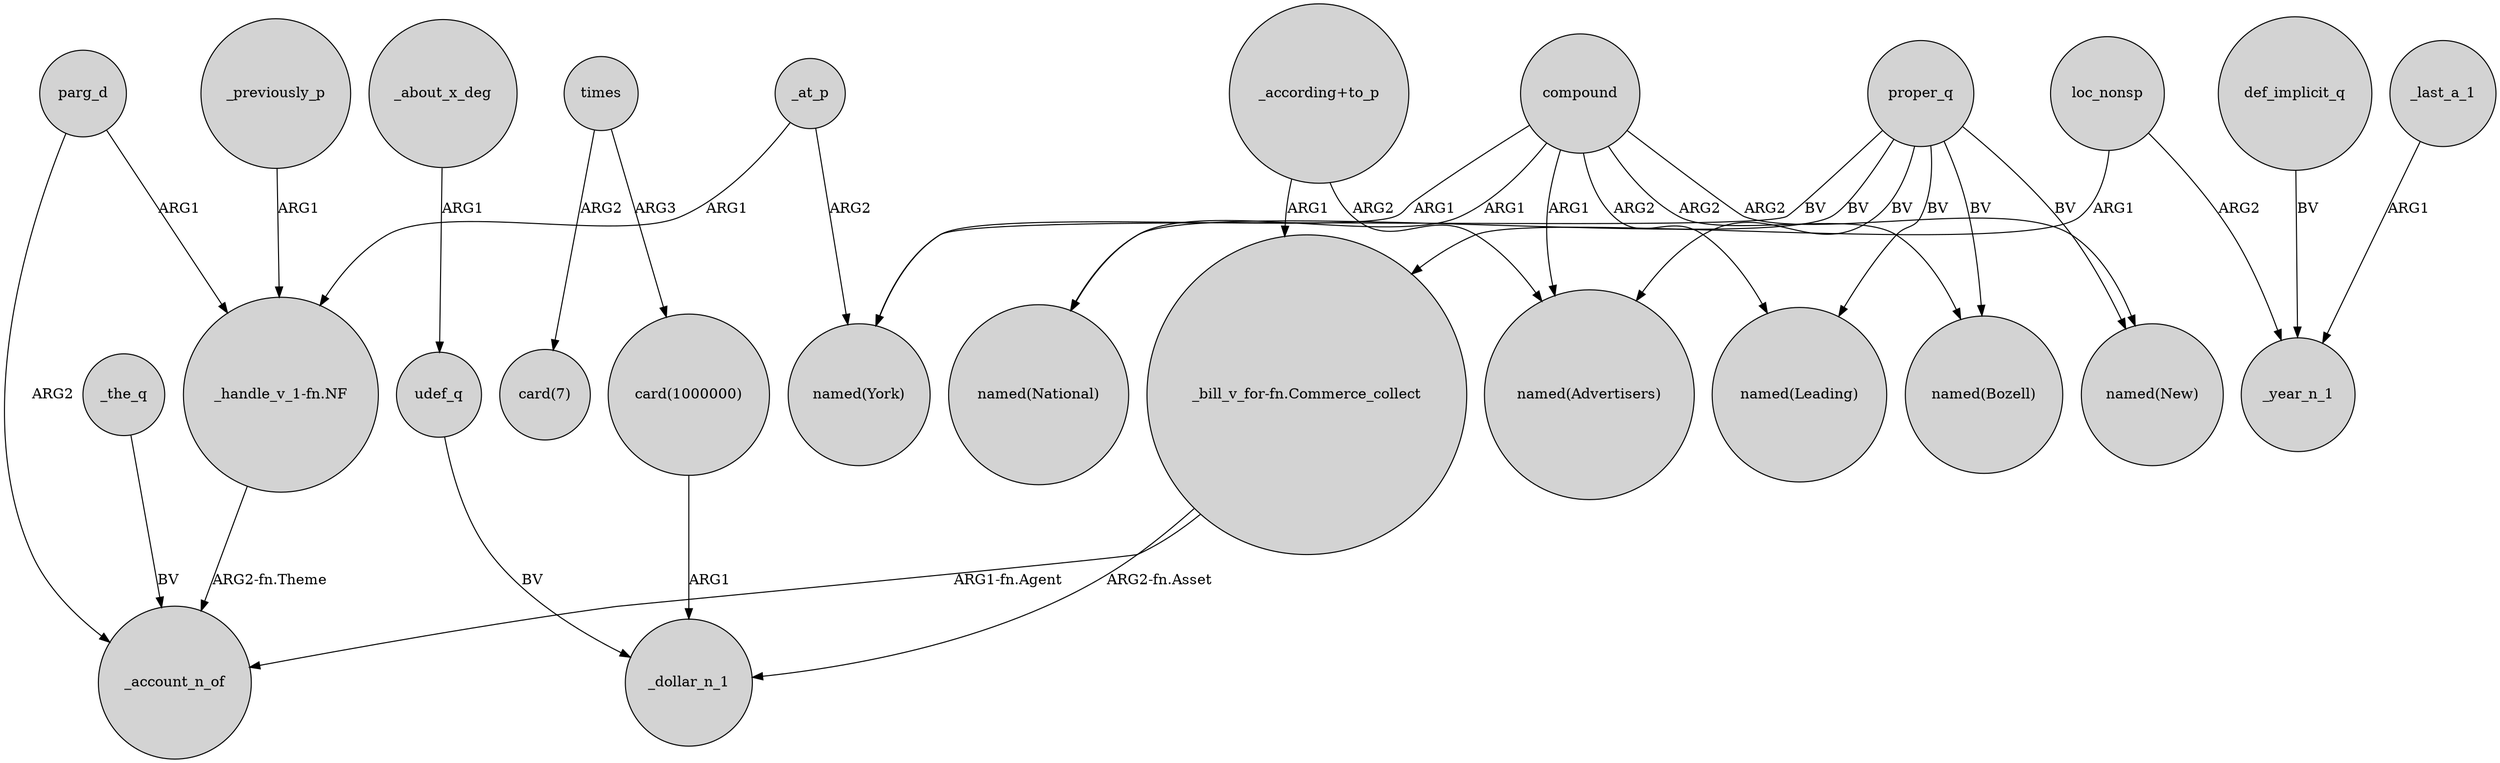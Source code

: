 digraph {
	node [shape=circle style=filled]
	_previously_p -> "_handle_v_1-fn.NF" [label=ARG1]
	"card(1000000)" -> _dollar_n_1 [label=ARG1]
	compound -> "named(New)" [label=ARG2]
	compound -> "named(Advertisers)" [label=ARG1]
	_the_q -> _account_n_of [label=BV]
	def_implicit_q -> _year_n_1 [label=BV]
	proper_q -> "named(Leading)" [label=BV]
	"_handle_v_1-fn.NF" -> _account_n_of [label="ARG2-fn.Theme"]
	parg_d -> "_handle_v_1-fn.NF" [label=ARG1]
	proper_q -> "named(New)" [label=BV]
	"_bill_v_for-fn.Commerce_collect" -> _account_n_of [label="ARG1-fn.Agent"]
	_at_p -> "named(York)" [label=ARG2]
	parg_d -> _account_n_of [label=ARG2]
	_about_x_deg -> udef_q [label=ARG1]
	compound -> "named(Leading)" [label=ARG2]
	"_according+to_p" -> "named(Advertisers)" [label=ARG2]
	compound -> "named(York)" [label=ARG1]
	proper_q -> "named(Advertisers)" [label=BV]
	compound -> "named(Bozell)" [label=ARG2]
	times -> "card(1000000)" [label=ARG3]
	"_bill_v_for-fn.Commerce_collect" -> _dollar_n_1 [label="ARG2-fn.Asset"]
	loc_nonsp -> _year_n_1 [label=ARG2]
	_last_a_1 -> _year_n_1 [label=ARG1]
	times -> "card(7)" [label=ARG2]
	proper_q -> "named(National)" [label=BV]
	compound -> "named(National)" [label=ARG1]
	"_according+to_p" -> "_bill_v_for-fn.Commerce_collect" [label=ARG1]
	_at_p -> "_handle_v_1-fn.NF" [label=ARG1]
	proper_q -> "named(York)" [label=BV]
	loc_nonsp -> "_bill_v_for-fn.Commerce_collect" [label=ARG1]
	proper_q -> "named(Bozell)" [label=BV]
	udef_q -> _dollar_n_1 [label=BV]
}
